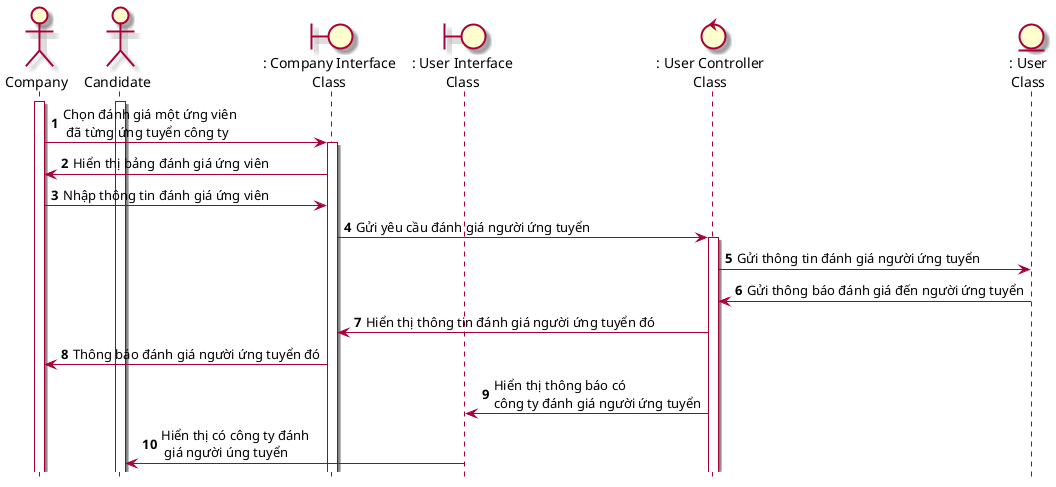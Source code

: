 @startuml SeqDanhGiaCongTyTuyenDung
skin rose 
hide footbox
autonumber
actor company as "Company"
actor candidate as "Candidate"
boundary companyInterface as ": Company Interface\nClass"
boundary candidateInterface as ": User Interface\nClass"
control userController as ": User Controller\nClass"
entity User as ": User\nClass"
company++
candidate++
company->companyInterface++: Chọn đánh giá một ứng viên\n đã từng ứng tuyển công ty
companyInterface->company: Hiển thị bảng đánh giá ứng viên
company-> companyInterface: Nhập thông tin đánh giá ứng viên
companyInterface-> userController++: Gửi yêu cầu đánh giá người ứng tuyển
userController-> User: Gửi thông tin đánh giá người ứng tuyển
User ->  userController: Gửi thông báo đánh giá đến người ứng tuyển
userController-> companyInterface: Hiển thị thông tin đánh giá người ứng tuyển đó
companyInterface -> company: Thông báo đánh giá người ứng tuyển đó
userController-> candidateInterface: Hiển thị thông báo có\ncông ty đánh giá người ứng tuyển
candidateInterface->candidate:Hiển thị có công ty đánh\n giá người úng tuyển
@enduml